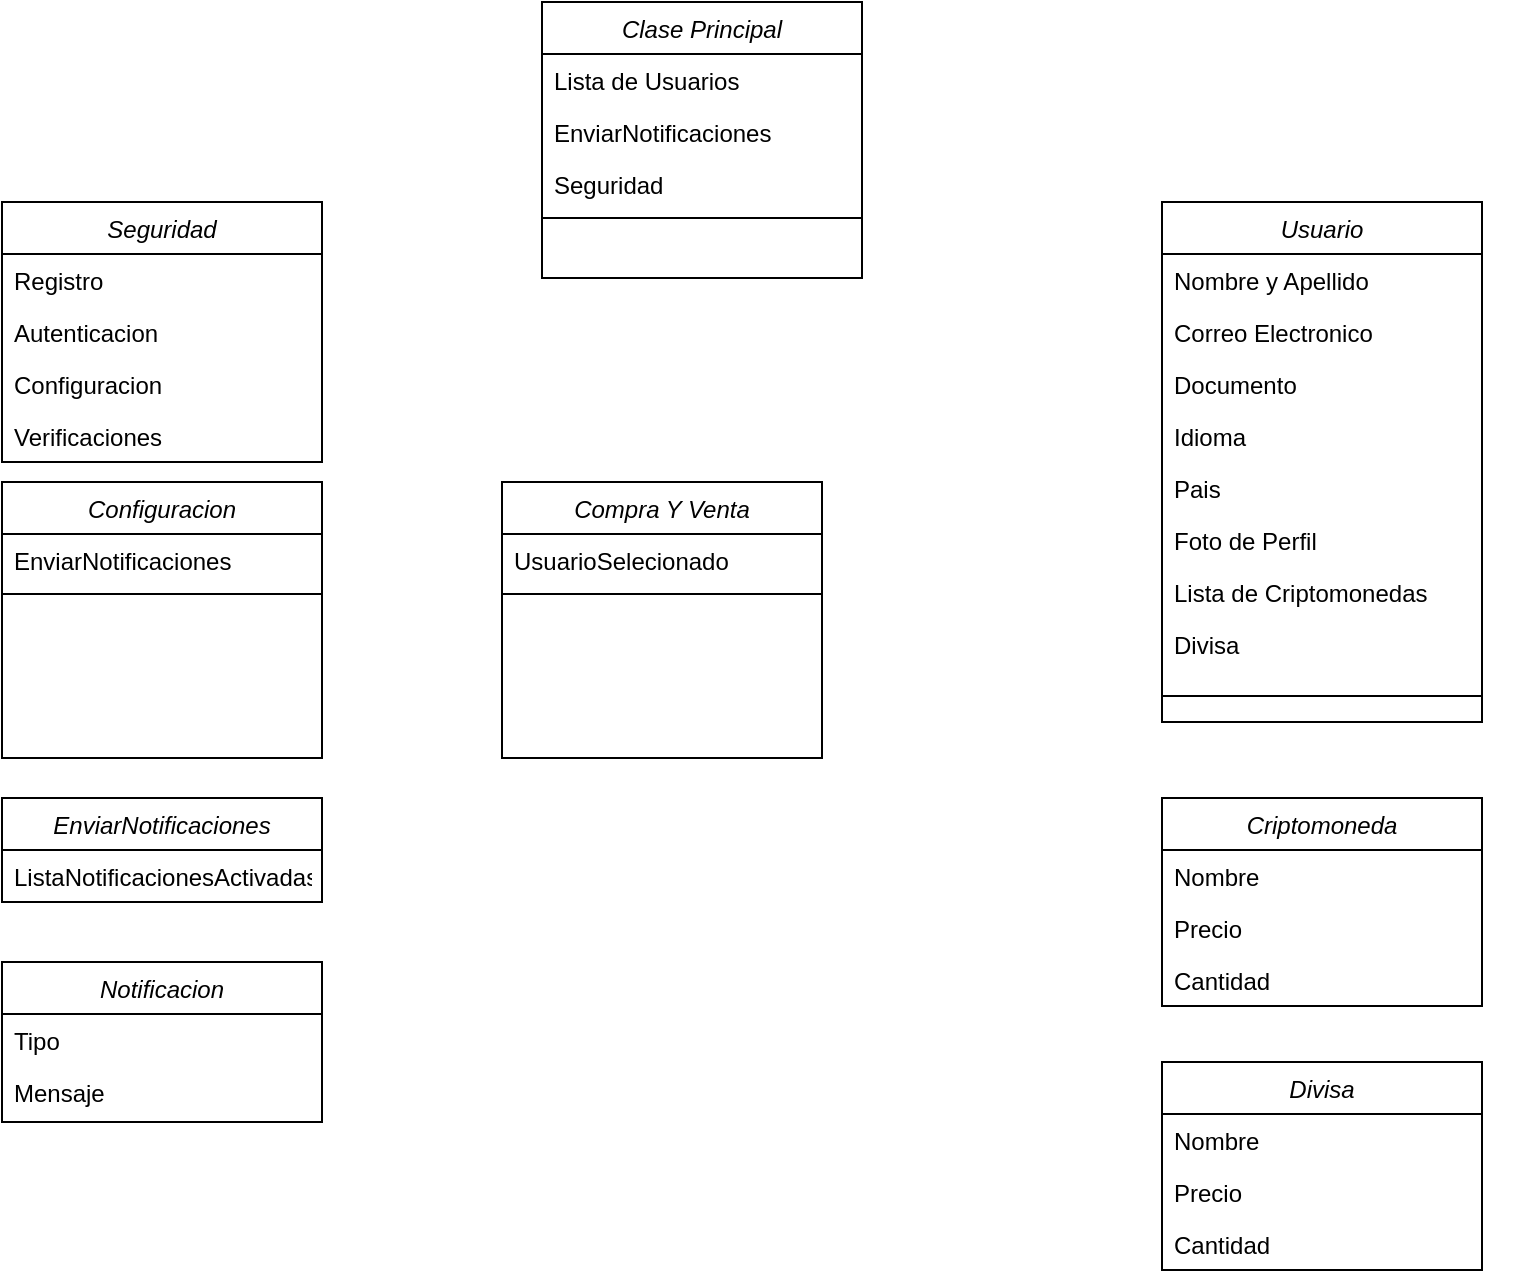 <mxfile version="24.7.8">
  <diagram id="C5RBs43oDa-KdzZeNtuy" name="Page-1">
    <mxGraphModel dx="1434" dy="1959" grid="1" gridSize="10" guides="1" tooltips="1" connect="1" arrows="1" fold="1" page="1" pageScale="1" pageWidth="827" pageHeight="1169" math="0" shadow="0">
      <root>
        <mxCell id="WIyWlLk6GJQsqaUBKTNV-0" />
        <mxCell id="WIyWlLk6GJQsqaUBKTNV-1" parent="WIyWlLk6GJQsqaUBKTNV-0" />
        <mxCell id="zkfFHV4jXpPFQw0GAbJ--0" value="Clase Principal" style="swimlane;fontStyle=2;align=center;verticalAlign=top;childLayout=stackLayout;horizontal=1;startSize=26;horizontalStack=0;resizeParent=1;resizeLast=0;collapsible=1;marginBottom=0;rounded=0;shadow=0;strokeWidth=1;" parent="WIyWlLk6GJQsqaUBKTNV-1" vertex="1">
          <mxGeometry x="300" y="-300" width="160" height="138" as="geometry">
            <mxRectangle x="320" y="12" width="160" height="26" as="alternateBounds" />
          </mxGeometry>
        </mxCell>
        <mxCell id="zkfFHV4jXpPFQw0GAbJ--1" value="Lista de Usuarios" style="text;align=left;verticalAlign=top;spacingLeft=4;spacingRight=4;overflow=hidden;rotatable=0;points=[[0,0.5],[1,0.5]];portConstraint=eastwest;" parent="zkfFHV4jXpPFQw0GAbJ--0" vertex="1">
          <mxGeometry y="26" width="160" height="26" as="geometry" />
        </mxCell>
        <mxCell id="zkfFHV4jXpPFQw0GAbJ--2" value="EnviarNotificaciones" style="text;align=left;verticalAlign=top;spacingLeft=4;spacingRight=4;overflow=hidden;rotatable=0;points=[[0,0.5],[1,0.5]];portConstraint=eastwest;rounded=0;shadow=0;html=0;" parent="zkfFHV4jXpPFQw0GAbJ--0" vertex="1">
          <mxGeometry y="52" width="160" height="26" as="geometry" />
        </mxCell>
        <mxCell id="A0QK2ImNxOVKermPS3v1-20" value="Seguridad" style="text;align=left;verticalAlign=top;spacingLeft=4;spacingRight=4;overflow=hidden;rotatable=0;points=[[0,0.5],[1,0.5]];portConstraint=eastwest;rounded=0;shadow=0;html=0;" vertex="1" parent="zkfFHV4jXpPFQw0GAbJ--0">
          <mxGeometry y="78" width="160" height="26" as="geometry" />
        </mxCell>
        <mxCell id="zkfFHV4jXpPFQw0GAbJ--4" value="" style="line;html=1;strokeWidth=1;align=left;verticalAlign=middle;spacingTop=-1;spacingLeft=3;spacingRight=3;rotatable=0;labelPosition=right;points=[];portConstraint=eastwest;" parent="zkfFHV4jXpPFQw0GAbJ--0" vertex="1">
          <mxGeometry y="104" width="160" height="8" as="geometry" />
        </mxCell>
        <mxCell id="A0QK2ImNxOVKermPS3v1-0" value="&amp;nbsp;" style="text;whiteSpace=wrap;html=1;" vertex="1" parent="WIyWlLk6GJQsqaUBKTNV-1">
          <mxGeometry x="680" width="40" height="40" as="geometry" />
        </mxCell>
        <mxCell id="A0QK2ImNxOVKermPS3v1-1" value="&amp;nbsp;" style="text;whiteSpace=wrap;html=1;" vertex="1" parent="WIyWlLk6GJQsqaUBKTNV-1">
          <mxGeometry x="750" y="150" width="40" height="40" as="geometry" />
        </mxCell>
        <mxCell id="A0QK2ImNxOVKermPS3v1-3" value="Usuario" style="swimlane;fontStyle=2;align=center;verticalAlign=top;childLayout=stackLayout;horizontal=1;startSize=26;horizontalStack=0;resizeParent=1;resizeLast=0;collapsible=1;marginBottom=0;rounded=0;shadow=0;strokeWidth=1;" vertex="1" parent="WIyWlLk6GJQsqaUBKTNV-1">
          <mxGeometry x="610" y="-200" width="160" height="260" as="geometry">
            <mxRectangle x="230" y="140" width="160" height="26" as="alternateBounds" />
          </mxGeometry>
        </mxCell>
        <mxCell id="A0QK2ImNxOVKermPS3v1-4" value="Nombre y Apellido" style="text;align=left;verticalAlign=top;spacingLeft=4;spacingRight=4;overflow=hidden;rotatable=0;points=[[0,0.5],[1,0.5]];portConstraint=eastwest;" vertex="1" parent="A0QK2ImNxOVKermPS3v1-3">
          <mxGeometry y="26" width="160" height="26" as="geometry" />
        </mxCell>
        <mxCell id="A0QK2ImNxOVKermPS3v1-11" value="Correo Electronico" style="text;align=left;verticalAlign=top;spacingLeft=4;spacingRight=4;overflow=hidden;rotatable=0;points=[[0,0.5],[1,0.5]];portConstraint=eastwest;rounded=0;shadow=0;html=0;" vertex="1" parent="A0QK2ImNxOVKermPS3v1-3">
          <mxGeometry y="52" width="160" height="26" as="geometry" />
        </mxCell>
        <mxCell id="A0QK2ImNxOVKermPS3v1-72" value="Documento" style="text;align=left;verticalAlign=top;spacingLeft=4;spacingRight=4;overflow=hidden;rotatable=0;points=[[0,0.5],[1,0.5]];portConstraint=eastwest;rounded=0;shadow=0;html=0;" vertex="1" parent="A0QK2ImNxOVKermPS3v1-3">
          <mxGeometry y="78" width="160" height="26" as="geometry" />
        </mxCell>
        <mxCell id="A0QK2ImNxOVKermPS3v1-6" value="Idioma" style="text;align=left;verticalAlign=top;spacingLeft=4;spacingRight=4;overflow=hidden;rotatable=0;points=[[0,0.5],[1,0.5]];portConstraint=eastwest;rounded=0;shadow=0;html=0;" vertex="1" parent="A0QK2ImNxOVKermPS3v1-3">
          <mxGeometry y="104" width="160" height="26" as="geometry" />
        </mxCell>
        <mxCell id="A0QK2ImNxOVKermPS3v1-10" value="Pais" style="text;align=left;verticalAlign=top;spacingLeft=4;spacingRight=4;overflow=hidden;rotatable=0;points=[[0,0.5],[1,0.5]];portConstraint=eastwest;rounded=0;shadow=0;html=0;" vertex="1" parent="A0QK2ImNxOVKermPS3v1-3">
          <mxGeometry y="130" width="160" height="26" as="geometry" />
        </mxCell>
        <mxCell id="A0QK2ImNxOVKermPS3v1-12" value="Foto de Perfil" style="text;align=left;verticalAlign=top;spacingLeft=4;spacingRight=4;overflow=hidden;rotatable=0;points=[[0,0.5],[1,0.5]];portConstraint=eastwest;rounded=0;shadow=0;html=0;" vertex="1" parent="A0QK2ImNxOVKermPS3v1-3">
          <mxGeometry y="156" width="160" height="26" as="geometry" />
        </mxCell>
        <mxCell id="A0QK2ImNxOVKermPS3v1-13" value="Lista de Criptomonedas" style="text;align=left;verticalAlign=top;spacingLeft=4;spacingRight=4;overflow=hidden;rotatable=0;points=[[0,0.5],[1,0.5]];portConstraint=eastwest;rounded=0;shadow=0;html=0;" vertex="1" parent="A0QK2ImNxOVKermPS3v1-3">
          <mxGeometry y="182" width="160" height="26" as="geometry" />
        </mxCell>
        <mxCell id="A0QK2ImNxOVKermPS3v1-66" value="Divisa" style="text;align=left;verticalAlign=top;spacingLeft=4;spacingRight=4;overflow=hidden;rotatable=0;points=[[0,0.5],[1,0.5]];portConstraint=eastwest;rounded=0;shadow=0;html=0;" vertex="1" parent="A0QK2ImNxOVKermPS3v1-3">
          <mxGeometry y="208" width="160" height="26" as="geometry" />
        </mxCell>
        <mxCell id="A0QK2ImNxOVKermPS3v1-7" value="" style="line;html=1;strokeWidth=1;align=left;verticalAlign=middle;spacingTop=-1;spacingLeft=3;spacingRight=3;rotatable=0;labelPosition=right;points=[];portConstraint=eastwest;" vertex="1" parent="A0QK2ImNxOVKermPS3v1-3">
          <mxGeometry y="234" width="160" height="26" as="geometry" />
        </mxCell>
        <mxCell id="A0QK2ImNxOVKermPS3v1-14" value="Criptomoneda" style="swimlane;fontStyle=2;align=center;verticalAlign=top;childLayout=stackLayout;horizontal=1;startSize=26;horizontalStack=0;resizeParent=1;resizeLast=0;collapsible=1;marginBottom=0;rounded=0;shadow=0;strokeWidth=1;" vertex="1" parent="WIyWlLk6GJQsqaUBKTNV-1">
          <mxGeometry x="610" y="98" width="160" height="104" as="geometry">
            <mxRectangle x="320" y="12" width="160" height="26" as="alternateBounds" />
          </mxGeometry>
        </mxCell>
        <mxCell id="A0QK2ImNxOVKermPS3v1-15" value="Nombre" style="text;align=left;verticalAlign=top;spacingLeft=4;spacingRight=4;overflow=hidden;rotatable=0;points=[[0,0.5],[1,0.5]];portConstraint=eastwest;" vertex="1" parent="A0QK2ImNxOVKermPS3v1-14">
          <mxGeometry y="26" width="160" height="26" as="geometry" />
        </mxCell>
        <mxCell id="A0QK2ImNxOVKermPS3v1-16" value="Precio" style="text;align=left;verticalAlign=top;spacingLeft=4;spacingRight=4;overflow=hidden;rotatable=0;points=[[0,0.5],[1,0.5]];portConstraint=eastwest;rounded=0;shadow=0;html=0;" vertex="1" parent="A0QK2ImNxOVKermPS3v1-14">
          <mxGeometry y="52" width="160" height="26" as="geometry" />
        </mxCell>
        <mxCell id="A0QK2ImNxOVKermPS3v1-19" value="Cantidad" style="text;align=left;verticalAlign=top;spacingLeft=4;spacingRight=4;overflow=hidden;rotatable=0;points=[[0,0.5],[1,0.5]];portConstraint=eastwest;rounded=0;shadow=0;html=0;" vertex="1" parent="A0QK2ImNxOVKermPS3v1-14">
          <mxGeometry y="78" width="160" height="26" as="geometry" />
        </mxCell>
        <mxCell id="A0QK2ImNxOVKermPS3v1-21" value="Seguridad" style="swimlane;fontStyle=2;align=center;verticalAlign=top;childLayout=stackLayout;horizontal=1;startSize=26;horizontalStack=0;resizeParent=1;resizeLast=0;collapsible=1;marginBottom=0;rounded=0;shadow=0;strokeWidth=1;" vertex="1" parent="WIyWlLk6GJQsqaUBKTNV-1">
          <mxGeometry x="30" y="-200" width="160" height="130" as="geometry">
            <mxRectangle x="320" y="12" width="160" height="26" as="alternateBounds" />
          </mxGeometry>
        </mxCell>
        <mxCell id="A0QK2ImNxOVKermPS3v1-22" value="Registro" style="text;align=left;verticalAlign=top;spacingLeft=4;spacingRight=4;overflow=hidden;rotatable=0;points=[[0,0.5],[1,0.5]];portConstraint=eastwest;" vertex="1" parent="A0QK2ImNxOVKermPS3v1-21">
          <mxGeometry y="26" width="160" height="26" as="geometry" />
        </mxCell>
        <mxCell id="A0QK2ImNxOVKermPS3v1-71" value="Autenticacion" style="text;align=left;verticalAlign=top;spacingLeft=4;spacingRight=4;overflow=hidden;rotatable=0;points=[[0,0.5],[1,0.5]];portConstraint=eastwest;" vertex="1" parent="A0QK2ImNxOVKermPS3v1-21">
          <mxGeometry y="52" width="160" height="26" as="geometry" />
        </mxCell>
        <mxCell id="A0QK2ImNxOVKermPS3v1-23" value="Configuracion" style="text;align=left;verticalAlign=top;spacingLeft=4;spacingRight=4;overflow=hidden;rotatable=0;points=[[0,0.5],[1,0.5]];portConstraint=eastwest;rounded=0;shadow=0;html=0;" vertex="1" parent="A0QK2ImNxOVKermPS3v1-21">
          <mxGeometry y="78" width="160" height="26" as="geometry" />
        </mxCell>
        <mxCell id="A0QK2ImNxOVKermPS3v1-24" value="Verificaciones" style="text;align=left;verticalAlign=top;spacingLeft=4;spacingRight=4;overflow=hidden;rotatable=0;points=[[0,0.5],[1,0.5]];portConstraint=eastwest;rounded=0;shadow=0;html=0;" vertex="1" parent="A0QK2ImNxOVKermPS3v1-21">
          <mxGeometry y="104" width="160" height="26" as="geometry" />
        </mxCell>
        <mxCell id="A0QK2ImNxOVKermPS3v1-26" value="Notificacion" style="swimlane;fontStyle=2;align=center;verticalAlign=top;childLayout=stackLayout;horizontal=1;startSize=26;horizontalStack=0;resizeParent=1;resizeLast=0;collapsible=1;marginBottom=0;rounded=0;shadow=0;strokeWidth=1;" vertex="1" parent="WIyWlLk6GJQsqaUBKTNV-1">
          <mxGeometry x="30" y="180" width="160" height="80" as="geometry">
            <mxRectangle x="320" y="12" width="160" height="26" as="alternateBounds" />
          </mxGeometry>
        </mxCell>
        <mxCell id="A0QK2ImNxOVKermPS3v1-27" value="Tipo" style="text;align=left;verticalAlign=top;spacingLeft=4;spacingRight=4;overflow=hidden;rotatable=0;points=[[0,0.5],[1,0.5]];portConstraint=eastwest;" vertex="1" parent="A0QK2ImNxOVKermPS3v1-26">
          <mxGeometry y="26" width="160" height="26" as="geometry" />
        </mxCell>
        <mxCell id="A0QK2ImNxOVKermPS3v1-28" value="Mensaje" style="text;align=left;verticalAlign=top;spacingLeft=4;spacingRight=4;overflow=hidden;rotatable=0;points=[[0,0.5],[1,0.5]];portConstraint=eastwest;rounded=0;shadow=0;html=0;" vertex="1" parent="A0QK2ImNxOVKermPS3v1-26">
          <mxGeometry y="52" width="160" height="26" as="geometry" />
        </mxCell>
        <mxCell id="A0QK2ImNxOVKermPS3v1-32" value="EnviarNotificaciones" style="swimlane;fontStyle=2;align=center;verticalAlign=top;childLayout=stackLayout;horizontal=1;startSize=26;horizontalStack=0;resizeParent=1;resizeLast=0;collapsible=1;marginBottom=0;rounded=0;shadow=0;strokeWidth=1;" vertex="1" parent="WIyWlLk6GJQsqaUBKTNV-1">
          <mxGeometry x="30" y="98" width="160" height="52" as="geometry">
            <mxRectangle x="320" y="12" width="160" height="26" as="alternateBounds" />
          </mxGeometry>
        </mxCell>
        <mxCell id="A0QK2ImNxOVKermPS3v1-33" value="ListaNotificacionesActivadas" style="text;align=left;verticalAlign=top;spacingLeft=4;spacingRight=4;overflow=hidden;rotatable=0;points=[[0,0.5],[1,0.5]];portConstraint=eastwest;" vertex="1" parent="A0QK2ImNxOVKermPS3v1-32">
          <mxGeometry y="26" width="160" height="26" as="geometry" />
        </mxCell>
        <mxCell id="A0QK2ImNxOVKermPS3v1-37" value="Configuracion" style="swimlane;fontStyle=2;align=center;verticalAlign=top;childLayout=stackLayout;horizontal=1;startSize=26;horizontalStack=0;resizeParent=1;resizeLast=0;collapsible=1;marginBottom=0;rounded=0;shadow=0;strokeWidth=1;" vertex="1" parent="WIyWlLk6GJQsqaUBKTNV-1">
          <mxGeometry x="30" y="-60" width="160" height="138" as="geometry">
            <mxRectangle x="320" y="12" width="160" height="26" as="alternateBounds" />
          </mxGeometry>
        </mxCell>
        <mxCell id="A0QK2ImNxOVKermPS3v1-38" value="EnviarNotificaciones" style="text;align=left;verticalAlign=top;spacingLeft=4;spacingRight=4;overflow=hidden;rotatable=0;points=[[0,0.5],[1,0.5]];portConstraint=eastwest;" vertex="1" parent="A0QK2ImNxOVKermPS3v1-37">
          <mxGeometry y="26" width="160" height="26" as="geometry" />
        </mxCell>
        <mxCell id="A0QK2ImNxOVKermPS3v1-41" value="" style="line;html=1;strokeWidth=1;align=left;verticalAlign=middle;spacingTop=-1;spacingLeft=3;spacingRight=3;rotatable=0;labelPosition=right;points=[];portConstraint=eastwest;" vertex="1" parent="A0QK2ImNxOVKermPS3v1-37">
          <mxGeometry y="52" width="160" height="8" as="geometry" />
        </mxCell>
        <mxCell id="A0QK2ImNxOVKermPS3v1-67" value="Divisa" style="swimlane;fontStyle=2;align=center;verticalAlign=top;childLayout=stackLayout;horizontal=1;startSize=26;horizontalStack=0;resizeParent=1;resizeLast=0;collapsible=1;marginBottom=0;rounded=0;shadow=0;strokeWidth=1;" vertex="1" parent="WIyWlLk6GJQsqaUBKTNV-1">
          <mxGeometry x="610" y="230" width="160" height="104" as="geometry">
            <mxRectangle x="300" width="160" height="26" as="alternateBounds" />
          </mxGeometry>
        </mxCell>
        <mxCell id="A0QK2ImNxOVKermPS3v1-68" value="Nombre" style="text;align=left;verticalAlign=top;spacingLeft=4;spacingRight=4;overflow=hidden;rotatable=0;points=[[0,0.5],[1,0.5]];portConstraint=eastwest;" vertex="1" parent="A0QK2ImNxOVKermPS3v1-67">
          <mxGeometry y="26" width="160" height="26" as="geometry" />
        </mxCell>
        <mxCell id="A0QK2ImNxOVKermPS3v1-69" value="Precio" style="text;align=left;verticalAlign=top;spacingLeft=4;spacingRight=4;overflow=hidden;rotatable=0;points=[[0,0.5],[1,0.5]];portConstraint=eastwest;rounded=0;shadow=0;html=0;" vertex="1" parent="A0QK2ImNxOVKermPS3v1-67">
          <mxGeometry y="52" width="160" height="26" as="geometry" />
        </mxCell>
        <mxCell id="A0QK2ImNxOVKermPS3v1-70" value="Cantidad" style="text;align=left;verticalAlign=top;spacingLeft=4;spacingRight=4;overflow=hidden;rotatable=0;points=[[0,0.5],[1,0.5]];portConstraint=eastwest;rounded=0;shadow=0;html=0;" vertex="1" parent="A0QK2ImNxOVKermPS3v1-67">
          <mxGeometry y="78" width="160" height="26" as="geometry" />
        </mxCell>
        <mxCell id="A0QK2ImNxOVKermPS3v1-74" value="Compra Y Venta" style="swimlane;fontStyle=2;align=center;verticalAlign=top;childLayout=stackLayout;horizontal=1;startSize=26;horizontalStack=0;resizeParent=1;resizeLast=0;collapsible=1;marginBottom=0;rounded=0;shadow=0;strokeWidth=1;" vertex="1" parent="WIyWlLk6GJQsqaUBKTNV-1">
          <mxGeometry x="280" y="-60" width="160" height="138" as="geometry">
            <mxRectangle x="320" y="12" width="160" height="26" as="alternateBounds" />
          </mxGeometry>
        </mxCell>
        <mxCell id="A0QK2ImNxOVKermPS3v1-77" value="UsuarioSelecionado" style="text;align=left;verticalAlign=top;spacingLeft=4;spacingRight=4;overflow=hidden;rotatable=0;points=[[0,0.5],[1,0.5]];portConstraint=eastwest;" vertex="1" parent="A0QK2ImNxOVKermPS3v1-74">
          <mxGeometry y="26" width="160" height="26" as="geometry" />
        </mxCell>
        <mxCell id="A0QK2ImNxOVKermPS3v1-76" value="" style="line;html=1;strokeWidth=1;align=left;verticalAlign=middle;spacingTop=-1;spacingLeft=3;spacingRight=3;rotatable=0;labelPosition=right;points=[];portConstraint=eastwest;" vertex="1" parent="A0QK2ImNxOVKermPS3v1-74">
          <mxGeometry y="52" width="160" height="8" as="geometry" />
        </mxCell>
      </root>
    </mxGraphModel>
  </diagram>
</mxfile>
